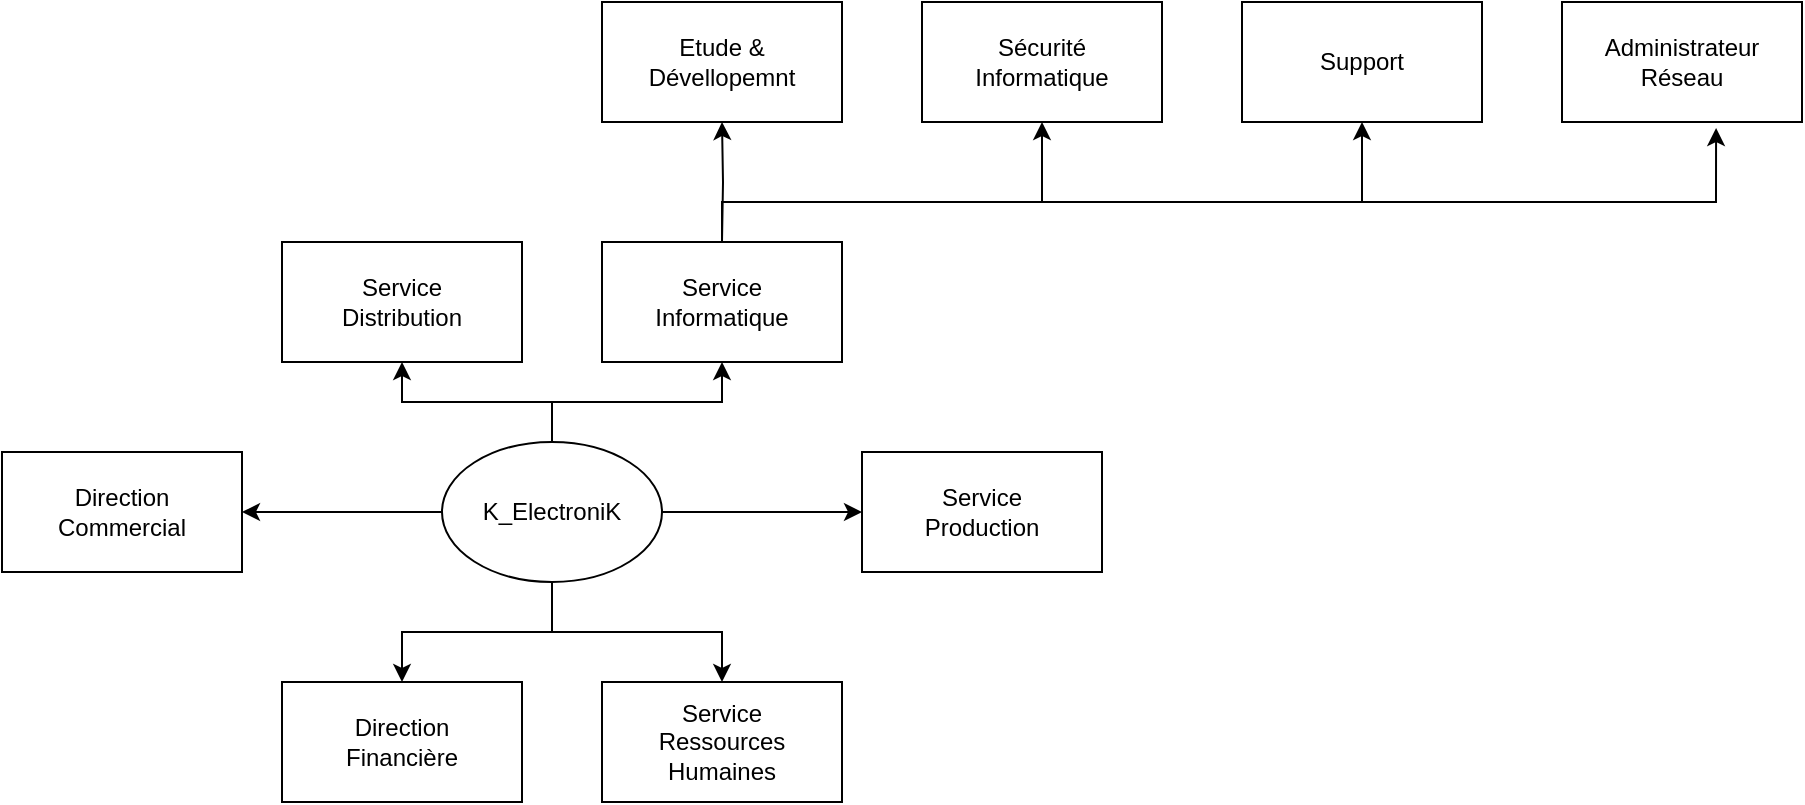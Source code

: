 <mxfile version="15.5.2" type="github">
  <diagram id="QiArXK7icgi0YTgHnrHz" name="Page-1">
    <mxGraphModel dx="782" dy="1533" grid="1" gridSize="10" guides="1" tooltips="1" connect="1" arrows="1" fold="1" page="1" pageScale="1" pageWidth="827" pageHeight="1169" math="0" shadow="0">
      <root>
        <mxCell id="0" />
        <mxCell id="1" parent="0" />
        <mxCell id="gBG1kIDj81lgjupzQNNE-14" style="edgeStyle=orthogonalEdgeStyle;rounded=0;orthogonalLoop=1;jettySize=auto;html=1;entryX=0.5;entryY=1;entryDx=0;entryDy=0;" edge="1" parent="1" source="gBG1kIDj81lgjupzQNNE-1" target="gBG1kIDj81lgjupzQNNE-7">
          <mxGeometry relative="1" as="geometry" />
        </mxCell>
        <mxCell id="gBG1kIDj81lgjupzQNNE-15" style="edgeStyle=orthogonalEdgeStyle;rounded=0;orthogonalLoop=1;jettySize=auto;html=1;entryX=0.5;entryY=1;entryDx=0;entryDy=0;" edge="1" parent="1" source="gBG1kIDj81lgjupzQNNE-1" target="gBG1kIDj81lgjupzQNNE-2">
          <mxGeometry relative="1" as="geometry" />
        </mxCell>
        <mxCell id="gBG1kIDj81lgjupzQNNE-16" style="edgeStyle=orthogonalEdgeStyle;rounded=0;orthogonalLoop=1;jettySize=auto;html=1;entryX=0.5;entryY=0;entryDx=0;entryDy=0;" edge="1" parent="1" source="gBG1kIDj81lgjupzQNNE-1" target="gBG1kIDj81lgjupzQNNE-4">
          <mxGeometry relative="1" as="geometry" />
        </mxCell>
        <mxCell id="gBG1kIDj81lgjupzQNNE-17" style="edgeStyle=orthogonalEdgeStyle;rounded=0;orthogonalLoop=1;jettySize=auto;html=1;entryX=1;entryY=0.5;entryDx=0;entryDy=0;" edge="1" parent="1" source="gBG1kIDj81lgjupzQNNE-1" target="gBG1kIDj81lgjupzQNNE-6">
          <mxGeometry relative="1" as="geometry" />
        </mxCell>
        <mxCell id="gBG1kIDj81lgjupzQNNE-18" style="edgeStyle=orthogonalEdgeStyle;rounded=0;orthogonalLoop=1;jettySize=auto;html=1;entryX=0;entryY=0.5;entryDx=0;entryDy=0;" edge="1" parent="1" source="gBG1kIDj81lgjupzQNNE-1" target="gBG1kIDj81lgjupzQNNE-3">
          <mxGeometry relative="1" as="geometry" />
        </mxCell>
        <mxCell id="gBG1kIDj81lgjupzQNNE-19" style="edgeStyle=orthogonalEdgeStyle;rounded=0;orthogonalLoop=1;jettySize=auto;html=1;entryX=0.5;entryY=0;entryDx=0;entryDy=0;" edge="1" parent="1" source="gBG1kIDj81lgjupzQNNE-1" target="gBG1kIDj81lgjupzQNNE-5">
          <mxGeometry relative="1" as="geometry" />
        </mxCell>
        <mxCell id="gBG1kIDj81lgjupzQNNE-1" value="" style="ellipse;whiteSpace=wrap;html=1;" vertex="1" parent="1">
          <mxGeometry x="320" y="160" width="110" height="70" as="geometry" />
        </mxCell>
        <mxCell id="gBG1kIDj81lgjupzQNNE-2" value="" style="rounded=0;whiteSpace=wrap;html=1;" vertex="1" parent="1">
          <mxGeometry x="240" y="60" width="120" height="60" as="geometry" />
        </mxCell>
        <mxCell id="gBG1kIDj81lgjupzQNNE-3" value="" style="rounded=0;whiteSpace=wrap;html=1;" vertex="1" parent="1">
          <mxGeometry x="530" y="165" width="120" height="60" as="geometry" />
        </mxCell>
        <mxCell id="gBG1kIDj81lgjupzQNNE-4" value="" style="rounded=0;whiteSpace=wrap;html=1;" vertex="1" parent="1">
          <mxGeometry x="400" y="280" width="120" height="60" as="geometry" />
        </mxCell>
        <mxCell id="gBG1kIDj81lgjupzQNNE-5" value="" style="rounded=0;whiteSpace=wrap;html=1;" vertex="1" parent="1">
          <mxGeometry x="240" y="280" width="120" height="60" as="geometry" />
        </mxCell>
        <mxCell id="gBG1kIDj81lgjupzQNNE-6" value="" style="rounded=0;whiteSpace=wrap;html=1;" vertex="1" parent="1">
          <mxGeometry x="100" y="165" width="120" height="60" as="geometry" />
        </mxCell>
        <mxCell id="gBG1kIDj81lgjupzQNNE-28" style="edgeStyle=orthogonalEdgeStyle;rounded=0;orthogonalLoop=1;jettySize=auto;html=1;entryX=0.5;entryY=1;entryDx=0;entryDy=0;" edge="1" parent="1" source="gBG1kIDj81lgjupzQNNE-7" target="gBG1kIDj81lgjupzQNNE-24">
          <mxGeometry relative="1" as="geometry">
            <mxPoint x="640" y="10" as="targetPoint" />
            <Array as="points">
              <mxPoint x="460" y="40" />
              <mxPoint x="620" y="40" />
            </Array>
          </mxGeometry>
        </mxCell>
        <mxCell id="gBG1kIDj81lgjupzQNNE-29" style="edgeStyle=orthogonalEdgeStyle;rounded=0;orthogonalLoop=1;jettySize=auto;html=1;entryX=0.5;entryY=1;entryDx=0;entryDy=0;" edge="1" parent="1" source="gBG1kIDj81lgjupzQNNE-7" target="gBG1kIDj81lgjupzQNNE-25">
          <mxGeometry relative="1" as="geometry">
            <Array as="points">
              <mxPoint x="460" y="40" />
              <mxPoint x="780" y="40" />
            </Array>
          </mxGeometry>
        </mxCell>
        <mxCell id="gBG1kIDj81lgjupzQNNE-30" style="edgeStyle=orthogonalEdgeStyle;rounded=0;orthogonalLoop=1;jettySize=auto;html=1;entryX=0.642;entryY=1.05;entryDx=0;entryDy=0;entryPerimeter=0;" edge="1" parent="1" source="gBG1kIDj81lgjupzQNNE-7" target="gBG1kIDj81lgjupzQNNE-26">
          <mxGeometry relative="1" as="geometry">
            <Array as="points">
              <mxPoint x="460" y="40" />
              <mxPoint x="957" y="40" />
            </Array>
          </mxGeometry>
        </mxCell>
        <mxCell id="gBG1kIDj81lgjupzQNNE-7" value="" style="rounded=0;whiteSpace=wrap;html=1;" vertex="1" parent="1">
          <mxGeometry x="400" y="60" width="120" height="60" as="geometry" />
        </mxCell>
        <mxCell id="gBG1kIDj81lgjupzQNNE-8" value="Direction Commercial" style="text;html=1;strokeColor=none;fillColor=none;align=center;verticalAlign=middle;whiteSpace=wrap;rounded=0;" vertex="1" parent="1">
          <mxGeometry x="130" y="180" width="60" height="30" as="geometry" />
        </mxCell>
        <mxCell id="gBG1kIDj81lgjupzQNNE-9" value="Direction Financière" style="text;html=1;strokeColor=none;fillColor=none;align=center;verticalAlign=middle;whiteSpace=wrap;rounded=0;" vertex="1" parent="1">
          <mxGeometry x="270" y="295" width="60" height="30" as="geometry" />
        </mxCell>
        <mxCell id="gBG1kIDj81lgjupzQNNE-10" value="Service Ressources Humaines" style="text;html=1;strokeColor=none;fillColor=none;align=center;verticalAlign=middle;whiteSpace=wrap;rounded=0;" vertex="1" parent="1">
          <mxGeometry x="430" y="295" width="60" height="30" as="geometry" />
        </mxCell>
        <mxCell id="gBG1kIDj81lgjupzQNNE-11" value="Service Production" style="text;html=1;strokeColor=none;fillColor=none;align=center;verticalAlign=middle;whiteSpace=wrap;rounded=0;" vertex="1" parent="1">
          <mxGeometry x="560" y="180" width="60" height="30" as="geometry" />
        </mxCell>
        <mxCell id="gBG1kIDj81lgjupzQNNE-12" value="Service Distribution" style="text;html=1;strokeColor=none;fillColor=none;align=center;verticalAlign=middle;whiteSpace=wrap;rounded=0;" vertex="1" parent="1">
          <mxGeometry x="270" y="75" width="60" height="30" as="geometry" />
        </mxCell>
        <mxCell id="gBG1kIDj81lgjupzQNNE-27" style="edgeStyle=orthogonalEdgeStyle;rounded=0;orthogonalLoop=1;jettySize=auto;html=1;entryX=0.5;entryY=1;entryDx=0;entryDy=0;" edge="1" parent="1" target="gBG1kIDj81lgjupzQNNE-23">
          <mxGeometry relative="1" as="geometry">
            <mxPoint x="460" y="60" as="sourcePoint" />
          </mxGeometry>
        </mxCell>
        <mxCell id="gBG1kIDj81lgjupzQNNE-13" value="Service Informatique" style="text;html=1;strokeColor=none;fillColor=none;align=center;verticalAlign=middle;whiteSpace=wrap;rounded=0;" vertex="1" parent="1">
          <mxGeometry x="430" y="75" width="60" height="30" as="geometry" />
        </mxCell>
        <mxCell id="gBG1kIDj81lgjupzQNNE-20" value="K_ElectroniK" style="text;html=1;strokeColor=none;fillColor=none;align=center;verticalAlign=middle;whiteSpace=wrap;rounded=0;" vertex="1" parent="1">
          <mxGeometry x="345" y="180" width="60" height="30" as="geometry" />
        </mxCell>
        <mxCell id="gBG1kIDj81lgjupzQNNE-23" value="" style="rounded=0;whiteSpace=wrap;html=1;" vertex="1" parent="1">
          <mxGeometry x="400" y="-60" width="120" height="60" as="geometry" />
        </mxCell>
        <mxCell id="gBG1kIDj81lgjupzQNNE-24" value="" style="rounded=0;whiteSpace=wrap;html=1;" vertex="1" parent="1">
          <mxGeometry x="560" y="-60" width="120" height="60" as="geometry" />
        </mxCell>
        <mxCell id="gBG1kIDj81lgjupzQNNE-25" value="" style="rounded=0;whiteSpace=wrap;html=1;" vertex="1" parent="1">
          <mxGeometry x="720" y="-60" width="120" height="60" as="geometry" />
        </mxCell>
        <mxCell id="gBG1kIDj81lgjupzQNNE-26" value="" style="rounded=0;whiteSpace=wrap;html=1;" vertex="1" parent="1">
          <mxGeometry x="880" y="-60" width="120" height="60" as="geometry" />
        </mxCell>
        <mxCell id="gBG1kIDj81lgjupzQNNE-31" value="Etude &amp;amp; Dévellopemnt" style="text;html=1;strokeColor=none;fillColor=none;align=center;verticalAlign=middle;whiteSpace=wrap;rounded=0;" vertex="1" parent="1">
          <mxGeometry x="430" y="-45" width="60" height="30" as="geometry" />
        </mxCell>
        <mxCell id="gBG1kIDj81lgjupzQNNE-32" value="Sécurité Informatique" style="text;html=1;strokeColor=none;fillColor=none;align=center;verticalAlign=middle;whiteSpace=wrap;rounded=0;" vertex="1" parent="1">
          <mxGeometry x="590" y="-45" width="60" height="30" as="geometry" />
        </mxCell>
        <mxCell id="gBG1kIDj81lgjupzQNNE-33" value="Support" style="text;html=1;strokeColor=none;fillColor=none;align=center;verticalAlign=middle;whiteSpace=wrap;rounded=0;" vertex="1" parent="1">
          <mxGeometry x="750" y="-45" width="60" height="30" as="geometry" />
        </mxCell>
        <mxCell id="gBG1kIDj81lgjupzQNNE-34" value="Administrateur Réseau" style="text;html=1;strokeColor=none;fillColor=none;align=center;verticalAlign=middle;whiteSpace=wrap;rounded=0;" vertex="1" parent="1">
          <mxGeometry x="910" y="-45" width="60" height="30" as="geometry" />
        </mxCell>
      </root>
    </mxGraphModel>
  </diagram>
</mxfile>

